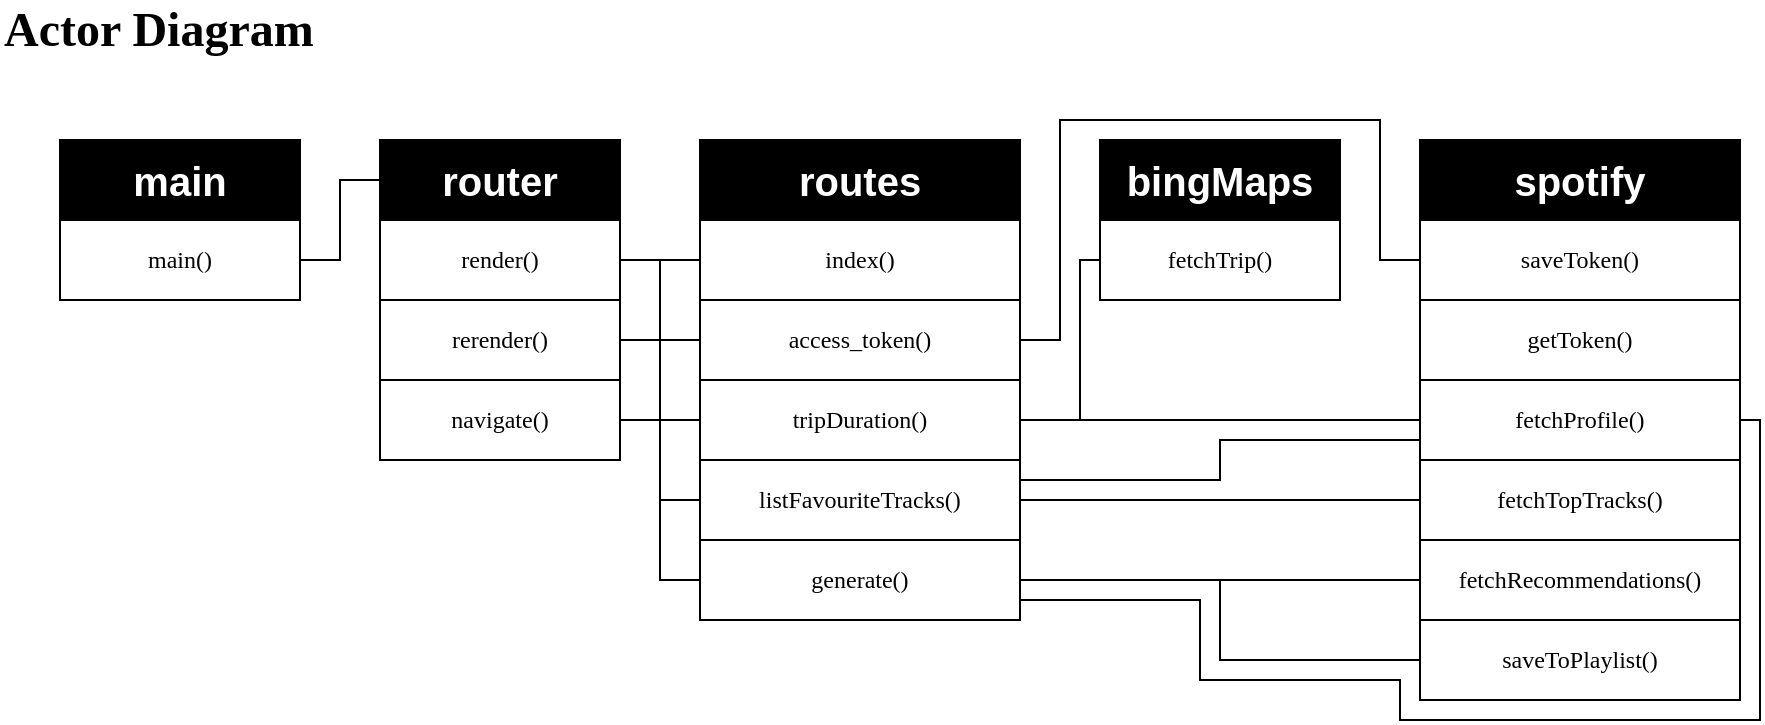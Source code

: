 <mxfile version="14.3.1" type="github">
  <diagram id="JOwolYdNJfJyaOSKJtK-" name="Page-1">
    <mxGraphModel dx="1188" dy="743" grid="1" gridSize="10" guides="1" tooltips="1" connect="1" arrows="1" fold="1" page="1" pageScale="1" pageWidth="1169" pageHeight="827" math="0" shadow="0">
      <root>
        <mxCell id="0" />
        <mxCell id="1" parent="0" />
        <mxCell id="Y1716dMgPCCwzFUIhczp-1" value="Actor Diagram" style="text;html=1;align=left;verticalAlign=middle;resizable=0;points=[];autosize=1;fontSize=24;fontStyle=1;fontFamily=Raleway;fontSource=https%3A%2F%2Ffonts.googleapis.com%2Fcss%3Ffamily%3DRaleway;" parent="1" vertex="1">
          <mxGeometry x="10" y="10" width="190" height="30" as="geometry" />
        </mxCell>
        <mxCell id="Y1716dMgPCCwzFUIhczp-2" value="main" style="whiteSpace=wrap;html=1;fontSize=20;align=center;fontStyle=1;fillColor=#000000;fontColor=#FFFFFF;" parent="1" vertex="1">
          <mxGeometry x="40" y="80" width="120" height="40" as="geometry" />
        </mxCell>
        <mxCell id="Y1716dMgPCCwzFUIhczp-3" value="&lt;span style=&quot;font-weight: normal; font-size: 12px;&quot;&gt;&lt;font data-font-src=&quot;https://fonts.googleapis.com/css?family=Inconsolata&quot; face=&quot;Inconsolata&quot; style=&quot;font-size: 12px;&quot;&gt;main()&lt;/font&gt;&lt;/span&gt;" style="whiteSpace=wrap;html=1;fontSize=12;align=center;fontStyle=1;" parent="1" vertex="1">
          <mxGeometry x="40" y="120" width="120" height="40" as="geometry" />
        </mxCell>
        <mxCell id="hdE_cUd90ZiWglPtTGae-21" style="edgeStyle=orthogonalEdgeStyle;rounded=0;orthogonalLoop=1;jettySize=auto;html=1;entryX=1;entryY=0.5;entryDx=0;entryDy=0;endArrow=none;endFill=0;" edge="1" parent="1" source="hdE_cUd90ZiWglPtTGae-2" target="Y1716dMgPCCwzFUIhczp-3">
          <mxGeometry relative="1" as="geometry" />
        </mxCell>
        <mxCell id="hdE_cUd90ZiWglPtTGae-2" value="router" style="whiteSpace=wrap;html=1;fontSize=20;align=center;fontStyle=1;fillColor=#000000;fontColor=#FFFFFF;" vertex="1" parent="1">
          <mxGeometry x="200" y="80" width="120" height="40" as="geometry" />
        </mxCell>
        <mxCell id="hdE_cUd90ZiWglPtTGae-22" style="edgeStyle=orthogonalEdgeStyle;rounded=0;orthogonalLoop=1;jettySize=auto;html=1;entryX=0;entryY=0.5;entryDx=0;entryDy=0;endArrow=none;endFill=0;" edge="1" parent="1" source="hdE_cUd90ZiWglPtTGae-3" target="hdE_cUd90ZiWglPtTGae-16">
          <mxGeometry relative="1" as="geometry" />
        </mxCell>
        <mxCell id="hdE_cUd90ZiWglPtTGae-23" style="edgeStyle=orthogonalEdgeStyle;rounded=0;orthogonalLoop=1;jettySize=auto;html=1;exitX=1;exitY=0.5;exitDx=0;exitDy=0;endArrow=none;endFill=0;" edge="1" parent="1" source="hdE_cUd90ZiWglPtTGae-3" target="hdE_cUd90ZiWglPtTGae-17">
          <mxGeometry relative="1" as="geometry" />
        </mxCell>
        <mxCell id="hdE_cUd90ZiWglPtTGae-24" style="edgeStyle=orthogonalEdgeStyle;rounded=0;orthogonalLoop=1;jettySize=auto;html=1;entryX=0;entryY=0.5;entryDx=0;entryDy=0;endArrow=none;endFill=0;" edge="1" parent="1" source="hdE_cUd90ZiWglPtTGae-3" target="hdE_cUd90ZiWglPtTGae-18">
          <mxGeometry relative="1" as="geometry" />
        </mxCell>
        <mxCell id="hdE_cUd90ZiWglPtTGae-25" style="edgeStyle=orthogonalEdgeStyle;rounded=0;orthogonalLoop=1;jettySize=auto;html=1;entryX=0;entryY=0.5;entryDx=0;entryDy=0;endArrow=none;endFill=0;" edge="1" parent="1" source="hdE_cUd90ZiWglPtTGae-3" target="hdE_cUd90ZiWglPtTGae-19">
          <mxGeometry relative="1" as="geometry" />
        </mxCell>
        <mxCell id="hdE_cUd90ZiWglPtTGae-26" style="edgeStyle=orthogonalEdgeStyle;rounded=0;orthogonalLoop=1;jettySize=auto;html=1;entryX=0;entryY=0.5;entryDx=0;entryDy=0;endArrow=none;endFill=0;" edge="1" parent="1" source="hdE_cUd90ZiWglPtTGae-3" target="hdE_cUd90ZiWglPtTGae-20">
          <mxGeometry relative="1" as="geometry" />
        </mxCell>
        <mxCell id="hdE_cUd90ZiWglPtTGae-3" value="&lt;span style=&quot;font-weight: normal ; font-size: 12px&quot;&gt;&lt;font data-font-src=&quot;https://fonts.googleapis.com/css?family=Inconsolata&quot; face=&quot;Inconsolata&quot; style=&quot;font-size: 12px&quot;&gt;render()&lt;/font&gt;&lt;/span&gt;" style="whiteSpace=wrap;html=1;fontSize=12;align=center;fontStyle=1;" vertex="1" parent="1">
          <mxGeometry x="200" y="120" width="120" height="40" as="geometry" />
        </mxCell>
        <mxCell id="hdE_cUd90ZiWglPtTGae-28" style="edgeStyle=orthogonalEdgeStyle;rounded=0;orthogonalLoop=1;jettySize=auto;html=1;endArrow=none;endFill=0;" edge="1" parent="1" source="hdE_cUd90ZiWglPtTGae-4" target="hdE_cUd90ZiWglPtTGae-17">
          <mxGeometry relative="1" as="geometry" />
        </mxCell>
        <mxCell id="hdE_cUd90ZiWglPtTGae-4" value="&lt;font face=&quot;Inconsolata&quot;&gt;&lt;span style=&quot;font-weight: normal&quot;&gt;rerender()&lt;/span&gt;&lt;/font&gt;" style="whiteSpace=wrap;html=1;fontSize=12;align=center;fontStyle=1;" vertex="1" parent="1">
          <mxGeometry x="200" y="160" width="120" height="40" as="geometry" />
        </mxCell>
        <mxCell id="hdE_cUd90ZiWglPtTGae-5" value="spotify" style="whiteSpace=wrap;html=1;fontSize=20;align=center;fontStyle=1;fontColor=#FFFFFF;fillColor=#000000;" vertex="1" parent="1">
          <mxGeometry x="720" y="80" width="160" height="40" as="geometry" />
        </mxCell>
        <mxCell id="hdE_cUd90ZiWglPtTGae-6" value="bingMaps" style="whiteSpace=wrap;html=1;fontSize=20;align=center;fontStyle=1;fontColor=#FFFFFF;fillColor=#000000;" vertex="1" parent="1">
          <mxGeometry x="560" y="80" width="120" height="40" as="geometry" />
        </mxCell>
        <mxCell id="hdE_cUd90ZiWglPtTGae-7" value="routes" style="whiteSpace=wrap;html=1;fontSize=20;align=center;fontStyle=1;fontColor=#FFFFFF;fillColor=#000000;" vertex="1" parent="1">
          <mxGeometry x="360" y="80" width="160" height="40" as="geometry" />
        </mxCell>
        <mxCell id="hdE_cUd90ZiWglPtTGae-8" value="&lt;span style=&quot;font-weight: normal ; font-size: 12px&quot;&gt;&lt;font data-font-src=&quot;https://fonts.googleapis.com/css?family=Inconsolata&quot; face=&quot;Inconsolata&quot; style=&quot;font-size: 12px&quot;&gt;getToken()&lt;/font&gt;&lt;/span&gt;" style="whiteSpace=wrap;html=1;fontSize=12;align=center;fontStyle=1;" vertex="1" parent="1">
          <mxGeometry x="720" y="160" width="160" height="40" as="geometry" />
        </mxCell>
        <mxCell id="hdE_cUd90ZiWglPtTGae-9" value="&lt;span style=&quot;font-weight: normal ; font-size: 12px&quot;&gt;&lt;font data-font-src=&quot;https://fonts.googleapis.com/css?family=Inconsolata&quot; face=&quot;Inconsolata&quot; style=&quot;font-size: 12px&quot;&gt;saveToken()&lt;/font&gt;&lt;/span&gt;" style="whiteSpace=wrap;html=1;fontSize=12;align=center;fontStyle=1;" vertex="1" parent="1">
          <mxGeometry x="720" y="120" width="160" height="40" as="geometry" />
        </mxCell>
        <mxCell id="hdE_cUd90ZiWglPtTGae-42" style="edgeStyle=orthogonalEdgeStyle;rounded=0;orthogonalLoop=1;jettySize=auto;html=1;endArrow=none;endFill=0;" edge="1" parent="1" source="hdE_cUd90ZiWglPtTGae-10" target="hdE_cUd90ZiWglPtTGae-18">
          <mxGeometry relative="1" as="geometry" />
        </mxCell>
        <mxCell id="hdE_cUd90ZiWglPtTGae-43" style="edgeStyle=orthogonalEdgeStyle;rounded=0;orthogonalLoop=1;jettySize=auto;html=1;entryX=1;entryY=0.25;entryDx=0;entryDy=0;endArrow=none;endFill=0;exitX=0;exitY=0.75;exitDx=0;exitDy=0;" edge="1" parent="1" source="hdE_cUd90ZiWglPtTGae-10" target="hdE_cUd90ZiWglPtTGae-19">
          <mxGeometry relative="1" as="geometry" />
        </mxCell>
        <mxCell id="hdE_cUd90ZiWglPtTGae-44" style="edgeStyle=orthogonalEdgeStyle;rounded=0;orthogonalLoop=1;jettySize=auto;html=1;entryX=1;entryY=0.75;entryDx=0;entryDy=0;endArrow=none;endFill=0;exitX=1;exitY=0.5;exitDx=0;exitDy=0;" edge="1" parent="1" source="hdE_cUd90ZiWglPtTGae-10" target="hdE_cUd90ZiWglPtTGae-20">
          <mxGeometry relative="1" as="geometry">
            <Array as="points">
              <mxPoint x="890" y="220" />
              <mxPoint x="890" y="370" />
              <mxPoint x="710" y="370" />
              <mxPoint x="710" y="350" />
              <mxPoint x="610" y="350" />
              <mxPoint x="610" y="310" />
            </Array>
          </mxGeometry>
        </mxCell>
        <mxCell id="hdE_cUd90ZiWglPtTGae-10" value="&lt;span style=&quot;font-weight: normal ; font-size: 12px&quot;&gt;&lt;font data-font-src=&quot;https://fonts.googleapis.com/css?family=Inconsolata&quot; face=&quot;Inconsolata&quot; style=&quot;font-size: 12px&quot;&gt;fetchProfile()&lt;br&gt;&lt;/font&gt;&lt;/span&gt;" style="whiteSpace=wrap;html=1;fontSize=12;align=center;fontStyle=1;" vertex="1" parent="1">
          <mxGeometry x="720" y="200" width="160" height="40" as="geometry" />
        </mxCell>
        <mxCell id="hdE_cUd90ZiWglPtTGae-11" value="&lt;span style=&quot;font-weight: normal ; font-size: 12px&quot;&gt;&lt;font data-font-src=&quot;https://fonts.googleapis.com/css?family=Inconsolata&quot; face=&quot;Inconsolata&quot; style=&quot;font-size: 12px&quot;&gt;fetchTopTracks()&lt;br&gt;&lt;/font&gt;&lt;/span&gt;" style="whiteSpace=wrap;html=1;fontSize=12;align=center;fontStyle=1;" vertex="1" parent="1">
          <mxGeometry x="720" y="240" width="160" height="40" as="geometry" />
        </mxCell>
        <mxCell id="hdE_cUd90ZiWglPtTGae-12" value="&lt;span style=&quot;font-weight: normal ; font-size: 12px&quot;&gt;&lt;font data-font-src=&quot;https://fonts.googleapis.com/css?family=Inconsolata&quot; face=&quot;Inconsolata&quot; style=&quot;font-size: 12px&quot;&gt;fetchRecommendations()&lt;br&gt;&lt;/font&gt;&lt;/span&gt;" style="whiteSpace=wrap;html=1;fontSize=12;align=center;fontStyle=1;" vertex="1" parent="1">
          <mxGeometry x="720" y="280" width="160" height="40" as="geometry" />
        </mxCell>
        <mxCell id="hdE_cUd90ZiWglPtTGae-13" value="&lt;span style=&quot;font-weight: normal ; font-size: 12px&quot;&gt;&lt;font data-font-src=&quot;https://fonts.googleapis.com/css?family=Inconsolata&quot; face=&quot;Inconsolata&quot; style=&quot;font-size: 12px&quot;&gt;saveToPlaylist()&lt;br&gt;&lt;/font&gt;&lt;/span&gt;" style="whiteSpace=wrap;html=1;fontSize=12;align=center;fontStyle=1;" vertex="1" parent="1">
          <mxGeometry x="720" y="320" width="160" height="40" as="geometry" />
        </mxCell>
        <mxCell id="hdE_cUd90ZiWglPtTGae-14" value="&lt;span style=&quot;font-weight: normal ; font-size: 12px&quot;&gt;&lt;font data-font-src=&quot;https://fonts.googleapis.com/css?family=Inconsolata&quot; face=&quot;Inconsolata&quot; style=&quot;font-size: 12px&quot;&gt;fetchTrip()&lt;/font&gt;&lt;/span&gt;" style="whiteSpace=wrap;html=1;fontSize=12;align=center;fontStyle=1;" vertex="1" parent="1">
          <mxGeometry x="560" y="120" width="120" height="40" as="geometry" />
        </mxCell>
        <mxCell id="hdE_cUd90ZiWglPtTGae-29" style="edgeStyle=orthogonalEdgeStyle;rounded=0;orthogonalLoop=1;jettySize=auto;html=1;endArrow=none;endFill=0;" edge="1" parent="1" source="hdE_cUd90ZiWglPtTGae-15" target="hdE_cUd90ZiWglPtTGae-18">
          <mxGeometry relative="1" as="geometry" />
        </mxCell>
        <mxCell id="hdE_cUd90ZiWglPtTGae-15" value="&lt;font face=&quot;Inconsolata&quot;&gt;&lt;span style=&quot;font-weight: normal&quot;&gt;navigate()&lt;/span&gt;&lt;/font&gt;" style="whiteSpace=wrap;html=1;fontSize=12;align=center;fontStyle=1;" vertex="1" parent="1">
          <mxGeometry x="200" y="200" width="120" height="40" as="geometry" />
        </mxCell>
        <mxCell id="hdE_cUd90ZiWglPtTGae-16" value="&lt;span style=&quot;font-weight: normal ; font-size: 12px&quot;&gt;&lt;font data-font-src=&quot;https://fonts.googleapis.com/css?family=Inconsolata&quot; face=&quot;Inconsolata&quot; style=&quot;font-size: 12px&quot;&gt;index()&lt;/font&gt;&lt;/span&gt;" style="whiteSpace=wrap;html=1;fontSize=12;align=center;fontStyle=1;" vertex="1" parent="1">
          <mxGeometry x="360" y="120" width="160" height="40" as="geometry" />
        </mxCell>
        <mxCell id="hdE_cUd90ZiWglPtTGae-31" style="edgeStyle=orthogonalEdgeStyle;rounded=0;orthogonalLoop=1;jettySize=auto;html=1;entryX=0;entryY=0.5;entryDx=0;entryDy=0;endArrow=none;endFill=0;" edge="1" parent="1" source="hdE_cUd90ZiWglPtTGae-17" target="hdE_cUd90ZiWglPtTGae-9">
          <mxGeometry relative="1" as="geometry">
            <Array as="points">
              <mxPoint x="540" y="180" />
              <mxPoint x="540" y="70" />
              <mxPoint x="700" y="70" />
              <mxPoint x="700" y="140" />
            </Array>
          </mxGeometry>
        </mxCell>
        <mxCell id="hdE_cUd90ZiWglPtTGae-17" value="&lt;span style=&quot;font-weight: normal ; font-size: 12px&quot;&gt;&lt;font data-font-src=&quot;https://fonts.googleapis.com/css?family=Inconsolata&quot; face=&quot;Inconsolata&quot; style=&quot;font-size: 12px&quot;&gt;access_token()&lt;/font&gt;&lt;/span&gt;" style="whiteSpace=wrap;html=1;fontSize=12;align=center;fontStyle=1;" vertex="1" parent="1">
          <mxGeometry x="360" y="160" width="160" height="40" as="geometry" />
        </mxCell>
        <mxCell id="hdE_cUd90ZiWglPtTGae-30" style="edgeStyle=orthogonalEdgeStyle;rounded=0;orthogonalLoop=1;jettySize=auto;html=1;entryX=0;entryY=0.5;entryDx=0;entryDy=0;endArrow=none;endFill=0;" edge="1" parent="1" source="hdE_cUd90ZiWglPtTGae-18" target="hdE_cUd90ZiWglPtTGae-14">
          <mxGeometry relative="1" as="geometry">
            <Array as="points">
              <mxPoint x="550" y="220" />
              <mxPoint x="550" y="140" />
            </Array>
          </mxGeometry>
        </mxCell>
        <mxCell id="hdE_cUd90ZiWglPtTGae-18" value="&lt;span style=&quot;font-weight: normal ; font-size: 12px&quot;&gt;&lt;font data-font-src=&quot;https://fonts.googleapis.com/css?family=Inconsolata&quot; face=&quot;Inconsolata&quot; style=&quot;font-size: 12px&quot;&gt;tripDuration()&lt;/font&gt;&lt;/span&gt;" style="whiteSpace=wrap;html=1;fontSize=12;align=center;fontStyle=1;" vertex="1" parent="1">
          <mxGeometry x="360" y="200" width="160" height="40" as="geometry" />
        </mxCell>
        <mxCell id="hdE_cUd90ZiWglPtTGae-33" style="edgeStyle=orthogonalEdgeStyle;rounded=0;orthogonalLoop=1;jettySize=auto;html=1;endArrow=none;endFill=0;" edge="1" parent="1" source="hdE_cUd90ZiWglPtTGae-19" target="hdE_cUd90ZiWglPtTGae-11">
          <mxGeometry relative="1" as="geometry" />
        </mxCell>
        <mxCell id="hdE_cUd90ZiWglPtTGae-19" value="&lt;font face=&quot;Inconsolata&quot;&gt;&lt;span style=&quot;font-weight: normal&quot;&gt;listFavouriteTracks()&lt;/span&gt;&lt;/font&gt;" style="whiteSpace=wrap;html=1;fontSize=12;align=center;fontStyle=1;" vertex="1" parent="1">
          <mxGeometry x="360" y="240" width="160" height="40" as="geometry" />
        </mxCell>
        <mxCell id="hdE_cUd90ZiWglPtTGae-34" style="edgeStyle=orthogonalEdgeStyle;rounded=0;orthogonalLoop=1;jettySize=auto;html=1;endArrow=none;endFill=0;" edge="1" parent="1" source="hdE_cUd90ZiWglPtTGae-20" target="hdE_cUd90ZiWglPtTGae-12">
          <mxGeometry relative="1" as="geometry" />
        </mxCell>
        <mxCell id="hdE_cUd90ZiWglPtTGae-35" style="edgeStyle=orthogonalEdgeStyle;rounded=0;orthogonalLoop=1;jettySize=auto;html=1;endArrow=none;endFill=0;" edge="1" parent="1" source="hdE_cUd90ZiWglPtTGae-20" target="hdE_cUd90ZiWglPtTGae-13">
          <mxGeometry relative="1" as="geometry" />
        </mxCell>
        <mxCell id="hdE_cUd90ZiWglPtTGae-20" value="&lt;font face=&quot;Inconsolata&quot;&gt;&lt;span style=&quot;font-weight: normal&quot;&gt;generate()&lt;/span&gt;&lt;/font&gt;" style="whiteSpace=wrap;html=1;fontSize=12;align=center;fontStyle=1;" vertex="1" parent="1">
          <mxGeometry x="360" y="280" width="160" height="40" as="geometry" />
        </mxCell>
      </root>
    </mxGraphModel>
  </diagram>
</mxfile>
